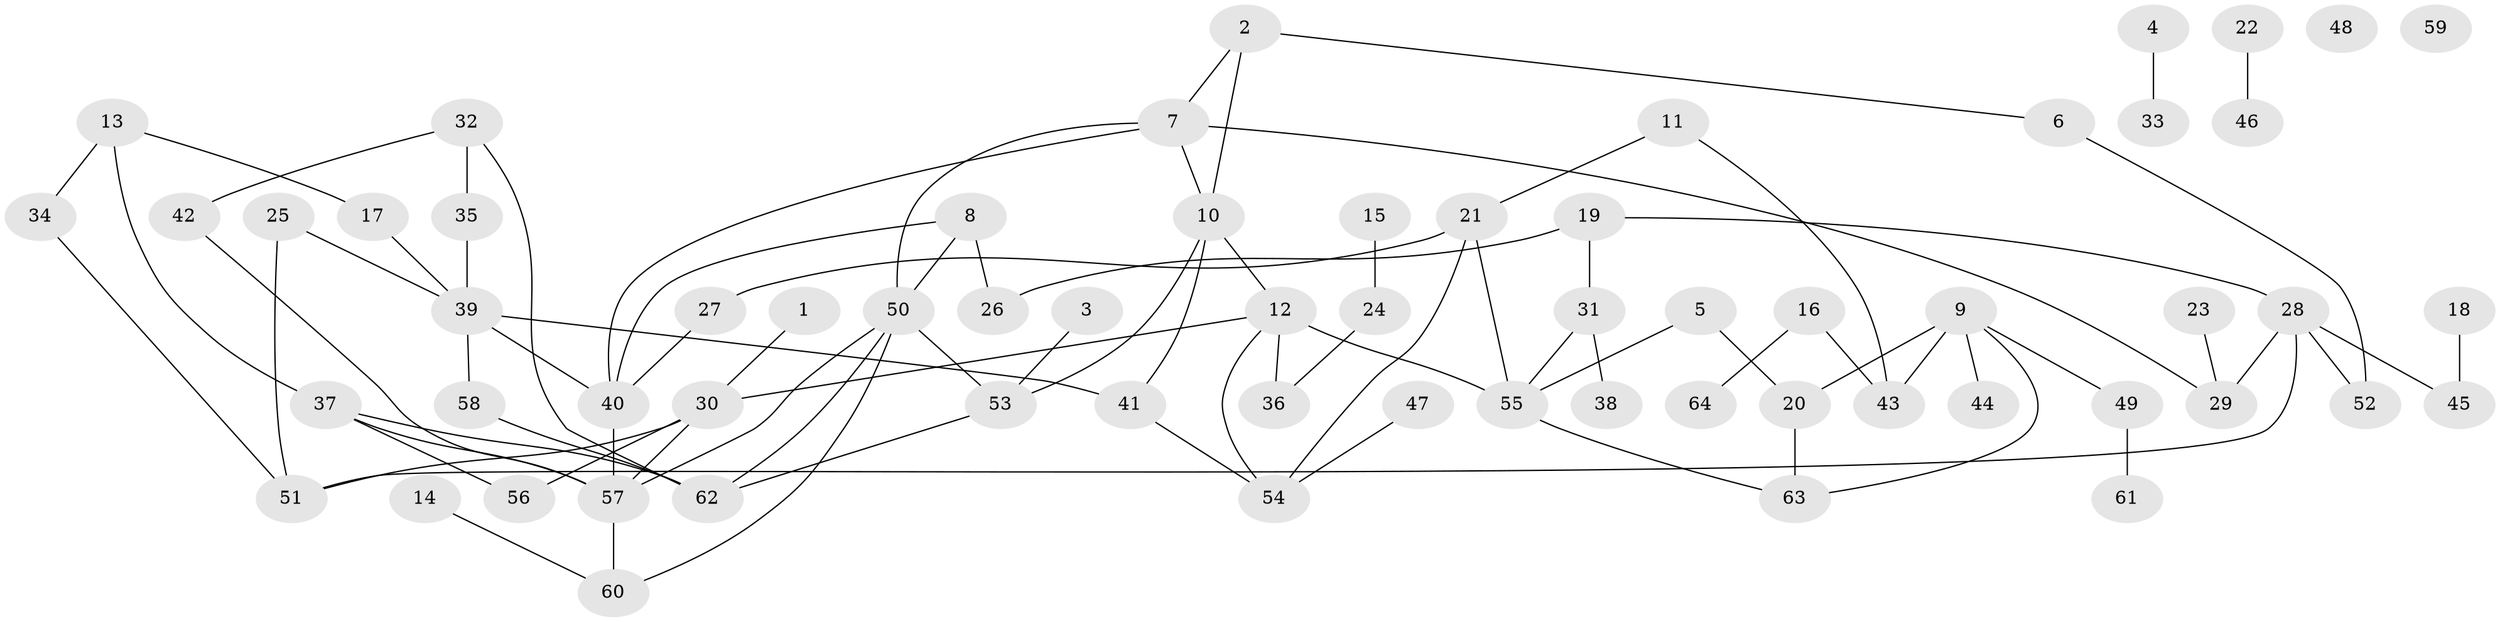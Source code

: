 // Generated by graph-tools (version 1.1) at 2025/25/03/09/25 03:25:19]
// undirected, 64 vertices, 85 edges
graph export_dot {
graph [start="1"]
  node [color=gray90,style=filled];
  1;
  2;
  3;
  4;
  5;
  6;
  7;
  8;
  9;
  10;
  11;
  12;
  13;
  14;
  15;
  16;
  17;
  18;
  19;
  20;
  21;
  22;
  23;
  24;
  25;
  26;
  27;
  28;
  29;
  30;
  31;
  32;
  33;
  34;
  35;
  36;
  37;
  38;
  39;
  40;
  41;
  42;
  43;
  44;
  45;
  46;
  47;
  48;
  49;
  50;
  51;
  52;
  53;
  54;
  55;
  56;
  57;
  58;
  59;
  60;
  61;
  62;
  63;
  64;
  1 -- 30;
  2 -- 6;
  2 -- 7;
  2 -- 10;
  3 -- 53;
  4 -- 33;
  5 -- 20;
  5 -- 55;
  6 -- 52;
  7 -- 10;
  7 -- 29;
  7 -- 40;
  7 -- 50;
  8 -- 26;
  8 -- 40;
  8 -- 50;
  9 -- 20;
  9 -- 43;
  9 -- 44;
  9 -- 49;
  9 -- 63;
  10 -- 12;
  10 -- 41;
  10 -- 53;
  11 -- 21;
  11 -- 43;
  12 -- 30;
  12 -- 36;
  12 -- 54;
  12 -- 55;
  13 -- 17;
  13 -- 34;
  13 -- 37;
  14 -- 60;
  15 -- 24;
  16 -- 43;
  16 -- 64;
  17 -- 39;
  18 -- 45;
  19 -- 26;
  19 -- 28;
  19 -- 31;
  20 -- 63;
  21 -- 27;
  21 -- 54;
  21 -- 55;
  22 -- 46;
  23 -- 29;
  24 -- 36;
  25 -- 39;
  25 -- 51;
  27 -- 40;
  28 -- 29;
  28 -- 45;
  28 -- 51;
  28 -- 52;
  30 -- 51;
  30 -- 56;
  30 -- 57;
  31 -- 38;
  31 -- 55;
  32 -- 35;
  32 -- 42;
  32 -- 62;
  34 -- 51;
  35 -- 39;
  37 -- 56;
  37 -- 57;
  37 -- 62;
  39 -- 40;
  39 -- 41;
  39 -- 58;
  40 -- 57;
  41 -- 54;
  42 -- 57;
  47 -- 54;
  49 -- 61;
  50 -- 53;
  50 -- 57;
  50 -- 60;
  50 -- 62;
  53 -- 62;
  55 -- 63;
  57 -- 60;
  58 -- 62;
}
